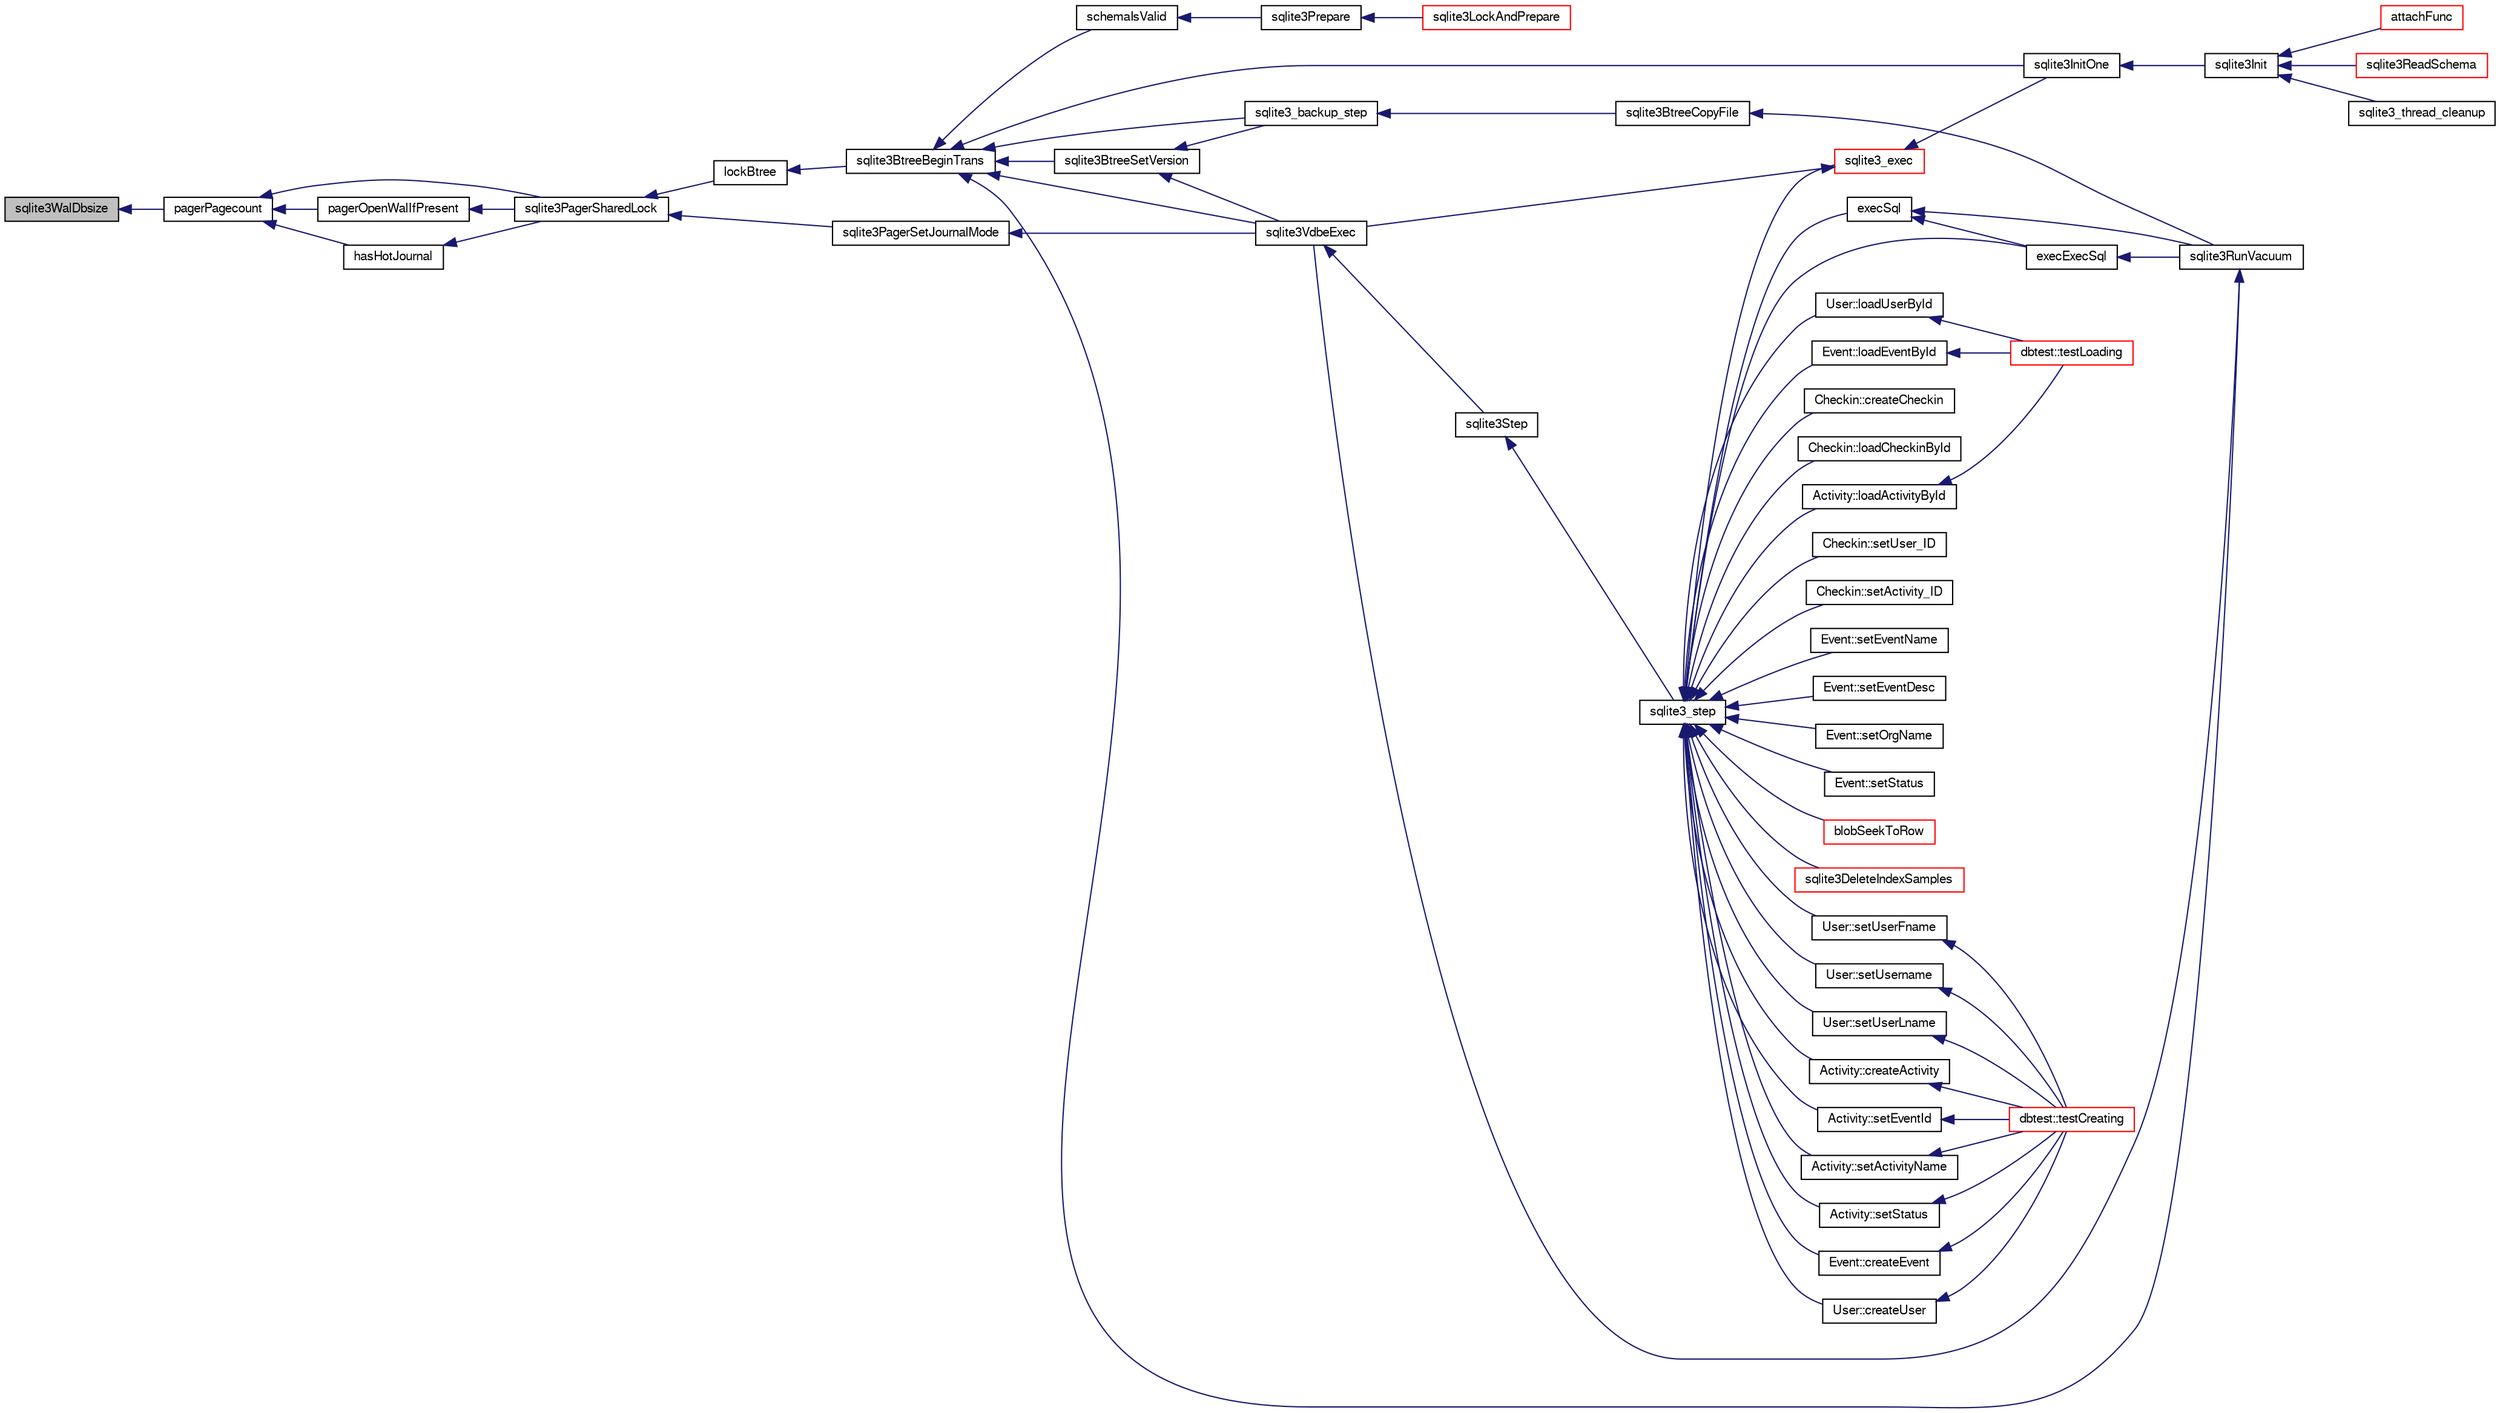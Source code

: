 digraph "sqlite3WalDbsize"
{
  edge [fontname="FreeSans",fontsize="10",labelfontname="FreeSans",labelfontsize="10"];
  node [fontname="FreeSans",fontsize="10",shape=record];
  rankdir="LR";
  Node810235 [label="sqlite3WalDbsize",height=0.2,width=0.4,color="black", fillcolor="grey75", style="filled", fontcolor="black"];
  Node810235 -> Node810236 [dir="back",color="midnightblue",fontsize="10",style="solid",fontname="FreeSans"];
  Node810236 [label="pagerPagecount",height=0.2,width=0.4,color="black", fillcolor="white", style="filled",URL="$sqlite3_8c.html#a27dd03ff27e92e9987705acf24840b28"];
  Node810236 -> Node810237 [dir="back",color="midnightblue",fontsize="10",style="solid",fontname="FreeSans"];
  Node810237 [label="pagerOpenWalIfPresent",height=0.2,width=0.4,color="black", fillcolor="white", style="filled",URL="$sqlite3_8c.html#a53aeec46642c01ab2de938e8bd00b0e3"];
  Node810237 -> Node810238 [dir="back",color="midnightblue",fontsize="10",style="solid",fontname="FreeSans"];
  Node810238 [label="sqlite3PagerSharedLock",height=0.2,width=0.4,color="black", fillcolor="white", style="filled",URL="$sqlite3_8c.html#a58c197b629fb6eaacf96c7add57c70df"];
  Node810238 -> Node810239 [dir="back",color="midnightblue",fontsize="10",style="solid",fontname="FreeSans"];
  Node810239 [label="sqlite3PagerSetJournalMode",height=0.2,width=0.4,color="black", fillcolor="white", style="filled",URL="$sqlite3_8c.html#afb929a0a4553cda84de16180ddbd09f7"];
  Node810239 -> Node810240 [dir="back",color="midnightblue",fontsize="10",style="solid",fontname="FreeSans"];
  Node810240 [label="sqlite3VdbeExec",height=0.2,width=0.4,color="black", fillcolor="white", style="filled",URL="$sqlite3_8c.html#a8ce40a614bdc56719c4d642b1e4dfb21"];
  Node810240 -> Node810241 [dir="back",color="midnightblue",fontsize="10",style="solid",fontname="FreeSans"];
  Node810241 [label="sqlite3Step",height=0.2,width=0.4,color="black", fillcolor="white", style="filled",URL="$sqlite3_8c.html#a3f2872e873e2758a4beedad1d5113554"];
  Node810241 -> Node810242 [dir="back",color="midnightblue",fontsize="10",style="solid",fontname="FreeSans"];
  Node810242 [label="sqlite3_step",height=0.2,width=0.4,color="black", fillcolor="white", style="filled",URL="$sqlite3_8h.html#ac1e491ce36b7471eb28387f7d3c74334"];
  Node810242 -> Node810243 [dir="back",color="midnightblue",fontsize="10",style="solid",fontname="FreeSans"];
  Node810243 [label="Activity::createActivity",height=0.2,width=0.4,color="black", fillcolor="white", style="filled",URL="$classActivity.html#a813cc5e52c14ab49b39014c134e3425b"];
  Node810243 -> Node810244 [dir="back",color="midnightblue",fontsize="10",style="solid",fontname="FreeSans"];
  Node810244 [label="dbtest::testCreating",height=0.2,width=0.4,color="red", fillcolor="white", style="filled",URL="$classdbtest.html#a8193e88a7df657069c8a6bd09c8243b7"];
  Node810242 -> Node810246 [dir="back",color="midnightblue",fontsize="10",style="solid",fontname="FreeSans"];
  Node810246 [label="Activity::loadActivityById",height=0.2,width=0.4,color="black", fillcolor="white", style="filled",URL="$classActivity.html#abe4ffb4f08a47212ebf9013259d9e7fd"];
  Node810246 -> Node810247 [dir="back",color="midnightblue",fontsize="10",style="solid",fontname="FreeSans"];
  Node810247 [label="dbtest::testLoading",height=0.2,width=0.4,color="red", fillcolor="white", style="filled",URL="$classdbtest.html#a6f98d82a2c8e2b9040848763504ddae1"];
  Node810242 -> Node810248 [dir="back",color="midnightblue",fontsize="10",style="solid",fontname="FreeSans"];
  Node810248 [label="Activity::setEventId",height=0.2,width=0.4,color="black", fillcolor="white", style="filled",URL="$classActivity.html#adb1d0fd0d08f473e068f0a4086bfa9ca"];
  Node810248 -> Node810244 [dir="back",color="midnightblue",fontsize="10",style="solid",fontname="FreeSans"];
  Node810242 -> Node810249 [dir="back",color="midnightblue",fontsize="10",style="solid",fontname="FreeSans"];
  Node810249 [label="Activity::setActivityName",height=0.2,width=0.4,color="black", fillcolor="white", style="filled",URL="$classActivity.html#a62dc3737b33915a36086f9dd26d16a81"];
  Node810249 -> Node810244 [dir="back",color="midnightblue",fontsize="10",style="solid",fontname="FreeSans"];
  Node810242 -> Node810250 [dir="back",color="midnightblue",fontsize="10",style="solid",fontname="FreeSans"];
  Node810250 [label="Activity::setStatus",height=0.2,width=0.4,color="black", fillcolor="white", style="filled",URL="$classActivity.html#af618135a7738f4d2a7ee147a8ef912ea"];
  Node810250 -> Node810244 [dir="back",color="midnightblue",fontsize="10",style="solid",fontname="FreeSans"];
  Node810242 -> Node810251 [dir="back",color="midnightblue",fontsize="10",style="solid",fontname="FreeSans"];
  Node810251 [label="Checkin::createCheckin",height=0.2,width=0.4,color="black", fillcolor="white", style="filled",URL="$classCheckin.html#a4e40acdf7fff0e607f6de4f24f3a163c"];
  Node810242 -> Node810252 [dir="back",color="midnightblue",fontsize="10",style="solid",fontname="FreeSans"];
  Node810252 [label="Checkin::loadCheckinById",height=0.2,width=0.4,color="black", fillcolor="white", style="filled",URL="$classCheckin.html#a3461f70ea6c68475225f2a07f78a21e0"];
  Node810242 -> Node810253 [dir="back",color="midnightblue",fontsize="10",style="solid",fontname="FreeSans"];
  Node810253 [label="Checkin::setUser_ID",height=0.2,width=0.4,color="black", fillcolor="white", style="filled",URL="$classCheckin.html#a76ab640f4f912876dbebf183db5359c6"];
  Node810242 -> Node810254 [dir="back",color="midnightblue",fontsize="10",style="solid",fontname="FreeSans"];
  Node810254 [label="Checkin::setActivity_ID",height=0.2,width=0.4,color="black", fillcolor="white", style="filled",URL="$classCheckin.html#ab2ff3ec2604ec73a42af25874a00b232"];
  Node810242 -> Node810255 [dir="back",color="midnightblue",fontsize="10",style="solid",fontname="FreeSans"];
  Node810255 [label="Event::createEvent",height=0.2,width=0.4,color="black", fillcolor="white", style="filled",URL="$classEvent.html#a77adb9f4a46ffb32c2d931f0691f5903"];
  Node810255 -> Node810244 [dir="back",color="midnightblue",fontsize="10",style="solid",fontname="FreeSans"];
  Node810242 -> Node810256 [dir="back",color="midnightblue",fontsize="10",style="solid",fontname="FreeSans"];
  Node810256 [label="Event::loadEventById",height=0.2,width=0.4,color="black", fillcolor="white", style="filled",URL="$classEvent.html#afa66cea33f722dbeecb69cc98fdea055"];
  Node810256 -> Node810247 [dir="back",color="midnightblue",fontsize="10",style="solid",fontname="FreeSans"];
  Node810242 -> Node810257 [dir="back",color="midnightblue",fontsize="10",style="solid",fontname="FreeSans"];
  Node810257 [label="Event::setEventName",height=0.2,width=0.4,color="black", fillcolor="white", style="filled",URL="$classEvent.html#a10596b6ca077df05184e30d62b08729d"];
  Node810242 -> Node810258 [dir="back",color="midnightblue",fontsize="10",style="solid",fontname="FreeSans"];
  Node810258 [label="Event::setEventDesc",height=0.2,width=0.4,color="black", fillcolor="white", style="filled",URL="$classEvent.html#ae36b8377dcae792f1c5c4726024c981b"];
  Node810242 -> Node810259 [dir="back",color="midnightblue",fontsize="10",style="solid",fontname="FreeSans"];
  Node810259 [label="Event::setOrgName",height=0.2,width=0.4,color="black", fillcolor="white", style="filled",URL="$classEvent.html#a19aac0f776bd764563a54977656cf680"];
  Node810242 -> Node810260 [dir="back",color="midnightblue",fontsize="10",style="solid",fontname="FreeSans"];
  Node810260 [label="Event::setStatus",height=0.2,width=0.4,color="black", fillcolor="white", style="filled",URL="$classEvent.html#ab0a6b9285af0f4172eb841e2b80f8972"];
  Node810242 -> Node810261 [dir="back",color="midnightblue",fontsize="10",style="solid",fontname="FreeSans"];
  Node810261 [label="blobSeekToRow",height=0.2,width=0.4,color="red", fillcolor="white", style="filled",URL="$sqlite3_8c.html#afff57e13332b98c8a44a7cebe38962ab"];
  Node810242 -> Node810264 [dir="back",color="midnightblue",fontsize="10",style="solid",fontname="FreeSans"];
  Node810264 [label="sqlite3DeleteIndexSamples",height=0.2,width=0.4,color="red", fillcolor="white", style="filled",URL="$sqlite3_8c.html#aaeda0302fbf61397ec009f65bed047ef"];
  Node810242 -> Node810433 [dir="back",color="midnightblue",fontsize="10",style="solid",fontname="FreeSans"];
  Node810433 [label="sqlite3_exec",height=0.2,width=0.4,color="red", fillcolor="white", style="filled",URL="$sqlite3_8h.html#a97487ec8150e0bcc8fa392ab8f0e24db"];
  Node810433 -> Node810240 [dir="back",color="midnightblue",fontsize="10",style="solid",fontname="FreeSans"];
  Node810433 -> Node810266 [dir="back",color="midnightblue",fontsize="10",style="solid",fontname="FreeSans"];
  Node810266 [label="sqlite3InitOne",height=0.2,width=0.4,color="black", fillcolor="white", style="filled",URL="$sqlite3_8c.html#ac4318b25df65269906b0379251fe9b85"];
  Node810266 -> Node810267 [dir="back",color="midnightblue",fontsize="10",style="solid",fontname="FreeSans"];
  Node810267 [label="sqlite3Init",height=0.2,width=0.4,color="black", fillcolor="white", style="filled",URL="$sqlite3_8c.html#aed74e3dc765631a833f522f425ff5a48"];
  Node810267 -> Node810268 [dir="back",color="midnightblue",fontsize="10",style="solid",fontname="FreeSans"];
  Node810268 [label="attachFunc",height=0.2,width=0.4,color="red", fillcolor="white", style="filled",URL="$sqlite3_8c.html#a69cb751a7da501b9a0aa37e0d7c3eaf7"];
  Node810267 -> Node810272 [dir="back",color="midnightblue",fontsize="10",style="solid",fontname="FreeSans"];
  Node810272 [label="sqlite3ReadSchema",height=0.2,width=0.4,color="red", fillcolor="white", style="filled",URL="$sqlite3_8c.html#ac41a97f30334f7d35b2b5713097eca90"];
  Node810267 -> Node810366 [dir="back",color="midnightblue",fontsize="10",style="solid",fontname="FreeSans"];
  Node810366 [label="sqlite3_thread_cleanup",height=0.2,width=0.4,color="black", fillcolor="white", style="filled",URL="$sqlite3_8h.html#a34980c829db84f02e1a1599063469f06"];
  Node810242 -> Node810424 [dir="back",color="midnightblue",fontsize="10",style="solid",fontname="FreeSans"];
  Node810424 [label="execSql",height=0.2,width=0.4,color="black", fillcolor="white", style="filled",URL="$sqlite3_8c.html#a7d16651b98a110662f4c265eff0246cb"];
  Node810424 -> Node810425 [dir="back",color="midnightblue",fontsize="10",style="solid",fontname="FreeSans"];
  Node810425 [label="execExecSql",height=0.2,width=0.4,color="black", fillcolor="white", style="filled",URL="$sqlite3_8c.html#ac1be09a6c047f21133d16378d301e0d4"];
  Node810425 -> Node810426 [dir="back",color="midnightblue",fontsize="10",style="solid",fontname="FreeSans"];
  Node810426 [label="sqlite3RunVacuum",height=0.2,width=0.4,color="black", fillcolor="white", style="filled",URL="$sqlite3_8c.html#a5e83ddc7b3e7e8e79ad5d1fc92de1d2f"];
  Node810426 -> Node810240 [dir="back",color="midnightblue",fontsize="10",style="solid",fontname="FreeSans"];
  Node810424 -> Node810426 [dir="back",color="midnightblue",fontsize="10",style="solid",fontname="FreeSans"];
  Node810242 -> Node810425 [dir="back",color="midnightblue",fontsize="10",style="solid",fontname="FreeSans"];
  Node810242 -> Node810427 [dir="back",color="midnightblue",fontsize="10",style="solid",fontname="FreeSans"];
  Node810427 [label="User::createUser",height=0.2,width=0.4,color="black", fillcolor="white", style="filled",URL="$classUser.html#a22ed673939e8cc0a136130b809bba513"];
  Node810427 -> Node810244 [dir="back",color="midnightblue",fontsize="10",style="solid",fontname="FreeSans"];
  Node810242 -> Node810428 [dir="back",color="midnightblue",fontsize="10",style="solid",fontname="FreeSans"];
  Node810428 [label="User::loadUserById",height=0.2,width=0.4,color="black", fillcolor="white", style="filled",URL="$classUser.html#a863377665b7fb83c5547dcf9727f5092"];
  Node810428 -> Node810247 [dir="back",color="midnightblue",fontsize="10",style="solid",fontname="FreeSans"];
  Node810242 -> Node810429 [dir="back",color="midnightblue",fontsize="10",style="solid",fontname="FreeSans"];
  Node810429 [label="User::setUsername",height=0.2,width=0.4,color="black", fillcolor="white", style="filled",URL="$classUser.html#aa0497022a136cb78de785b0a39ae60b1"];
  Node810429 -> Node810244 [dir="back",color="midnightblue",fontsize="10",style="solid",fontname="FreeSans"];
  Node810242 -> Node810430 [dir="back",color="midnightblue",fontsize="10",style="solid",fontname="FreeSans"];
  Node810430 [label="User::setUserFname",height=0.2,width=0.4,color="black", fillcolor="white", style="filled",URL="$classUser.html#a72657eb55cd0ca437b4841a43f19912f"];
  Node810430 -> Node810244 [dir="back",color="midnightblue",fontsize="10",style="solid",fontname="FreeSans"];
  Node810242 -> Node810431 [dir="back",color="midnightblue",fontsize="10",style="solid",fontname="FreeSans"];
  Node810431 [label="User::setUserLname",height=0.2,width=0.4,color="black", fillcolor="white", style="filled",URL="$classUser.html#aa25973387e5afe1aa6f60dd6545e33b5"];
  Node810431 -> Node810244 [dir="back",color="midnightblue",fontsize="10",style="solid",fontname="FreeSans"];
  Node810238 -> Node810501 [dir="back",color="midnightblue",fontsize="10",style="solid",fontname="FreeSans"];
  Node810501 [label="lockBtree",height=0.2,width=0.4,color="black", fillcolor="white", style="filled",URL="$sqlite3_8c.html#a5b808194d3178be15705a420265cee9d"];
  Node810501 -> Node810502 [dir="back",color="midnightblue",fontsize="10",style="solid",fontname="FreeSans"];
  Node810502 [label="sqlite3BtreeBeginTrans",height=0.2,width=0.4,color="black", fillcolor="white", style="filled",URL="$sqlite3_8c.html#a52d6706df15c67c22aa7d0e290c16bf5"];
  Node810502 -> Node810503 [dir="back",color="midnightblue",fontsize="10",style="solid",fontname="FreeSans"];
  Node810503 [label="sqlite3BtreeSetVersion",height=0.2,width=0.4,color="black", fillcolor="white", style="filled",URL="$sqlite3_8c.html#a2db3061b5c557699a47415ca0342ba01"];
  Node810503 -> Node810453 [dir="back",color="midnightblue",fontsize="10",style="solid",fontname="FreeSans"];
  Node810453 [label="sqlite3_backup_step",height=0.2,width=0.4,color="black", fillcolor="white", style="filled",URL="$sqlite3_8h.html#a1699b75e98d082eebc465a9e64c35269"];
  Node810453 -> Node810454 [dir="back",color="midnightblue",fontsize="10",style="solid",fontname="FreeSans"];
  Node810454 [label="sqlite3BtreeCopyFile",height=0.2,width=0.4,color="black", fillcolor="white", style="filled",URL="$sqlite3_8c.html#a4d9e19a79f0d5c1dfcef0bd137ae83f9"];
  Node810454 -> Node810426 [dir="back",color="midnightblue",fontsize="10",style="solid",fontname="FreeSans"];
  Node810503 -> Node810240 [dir="back",color="midnightblue",fontsize="10",style="solid",fontname="FreeSans"];
  Node810502 -> Node810453 [dir="back",color="midnightblue",fontsize="10",style="solid",fontname="FreeSans"];
  Node810502 -> Node810240 [dir="back",color="midnightblue",fontsize="10",style="solid",fontname="FreeSans"];
  Node810502 -> Node810266 [dir="back",color="midnightblue",fontsize="10",style="solid",fontname="FreeSans"];
  Node810502 -> Node810451 [dir="back",color="midnightblue",fontsize="10",style="solid",fontname="FreeSans"];
  Node810451 [label="schemaIsValid",height=0.2,width=0.4,color="black", fillcolor="white", style="filled",URL="$sqlite3_8c.html#a7c466fe28e7ca6f46b8bf72c46d9738d"];
  Node810451 -> Node810419 [dir="back",color="midnightblue",fontsize="10",style="solid",fontname="FreeSans"];
  Node810419 [label="sqlite3Prepare",height=0.2,width=0.4,color="black", fillcolor="white", style="filled",URL="$sqlite3_8c.html#acb25890858d0bf4b12eb7aae569f0c7b"];
  Node810419 -> Node810420 [dir="back",color="midnightblue",fontsize="10",style="solid",fontname="FreeSans"];
  Node810420 [label="sqlite3LockAndPrepare",height=0.2,width=0.4,color="red", fillcolor="white", style="filled",URL="$sqlite3_8c.html#a5db1ec5589aa2b02c6d979211a8789bd"];
  Node810502 -> Node810426 [dir="back",color="midnightblue",fontsize="10",style="solid",fontname="FreeSans"];
  Node810236 -> Node810504 [dir="back",color="midnightblue",fontsize="10",style="solid",fontname="FreeSans"];
  Node810504 [label="hasHotJournal",height=0.2,width=0.4,color="black", fillcolor="white", style="filled",URL="$sqlite3_8c.html#a875dc699b7a0e8ab6ba19170e5096d5e"];
  Node810504 -> Node810238 [dir="back",color="midnightblue",fontsize="10",style="solid",fontname="FreeSans"];
  Node810236 -> Node810238 [dir="back",color="midnightblue",fontsize="10",style="solid",fontname="FreeSans"];
}
